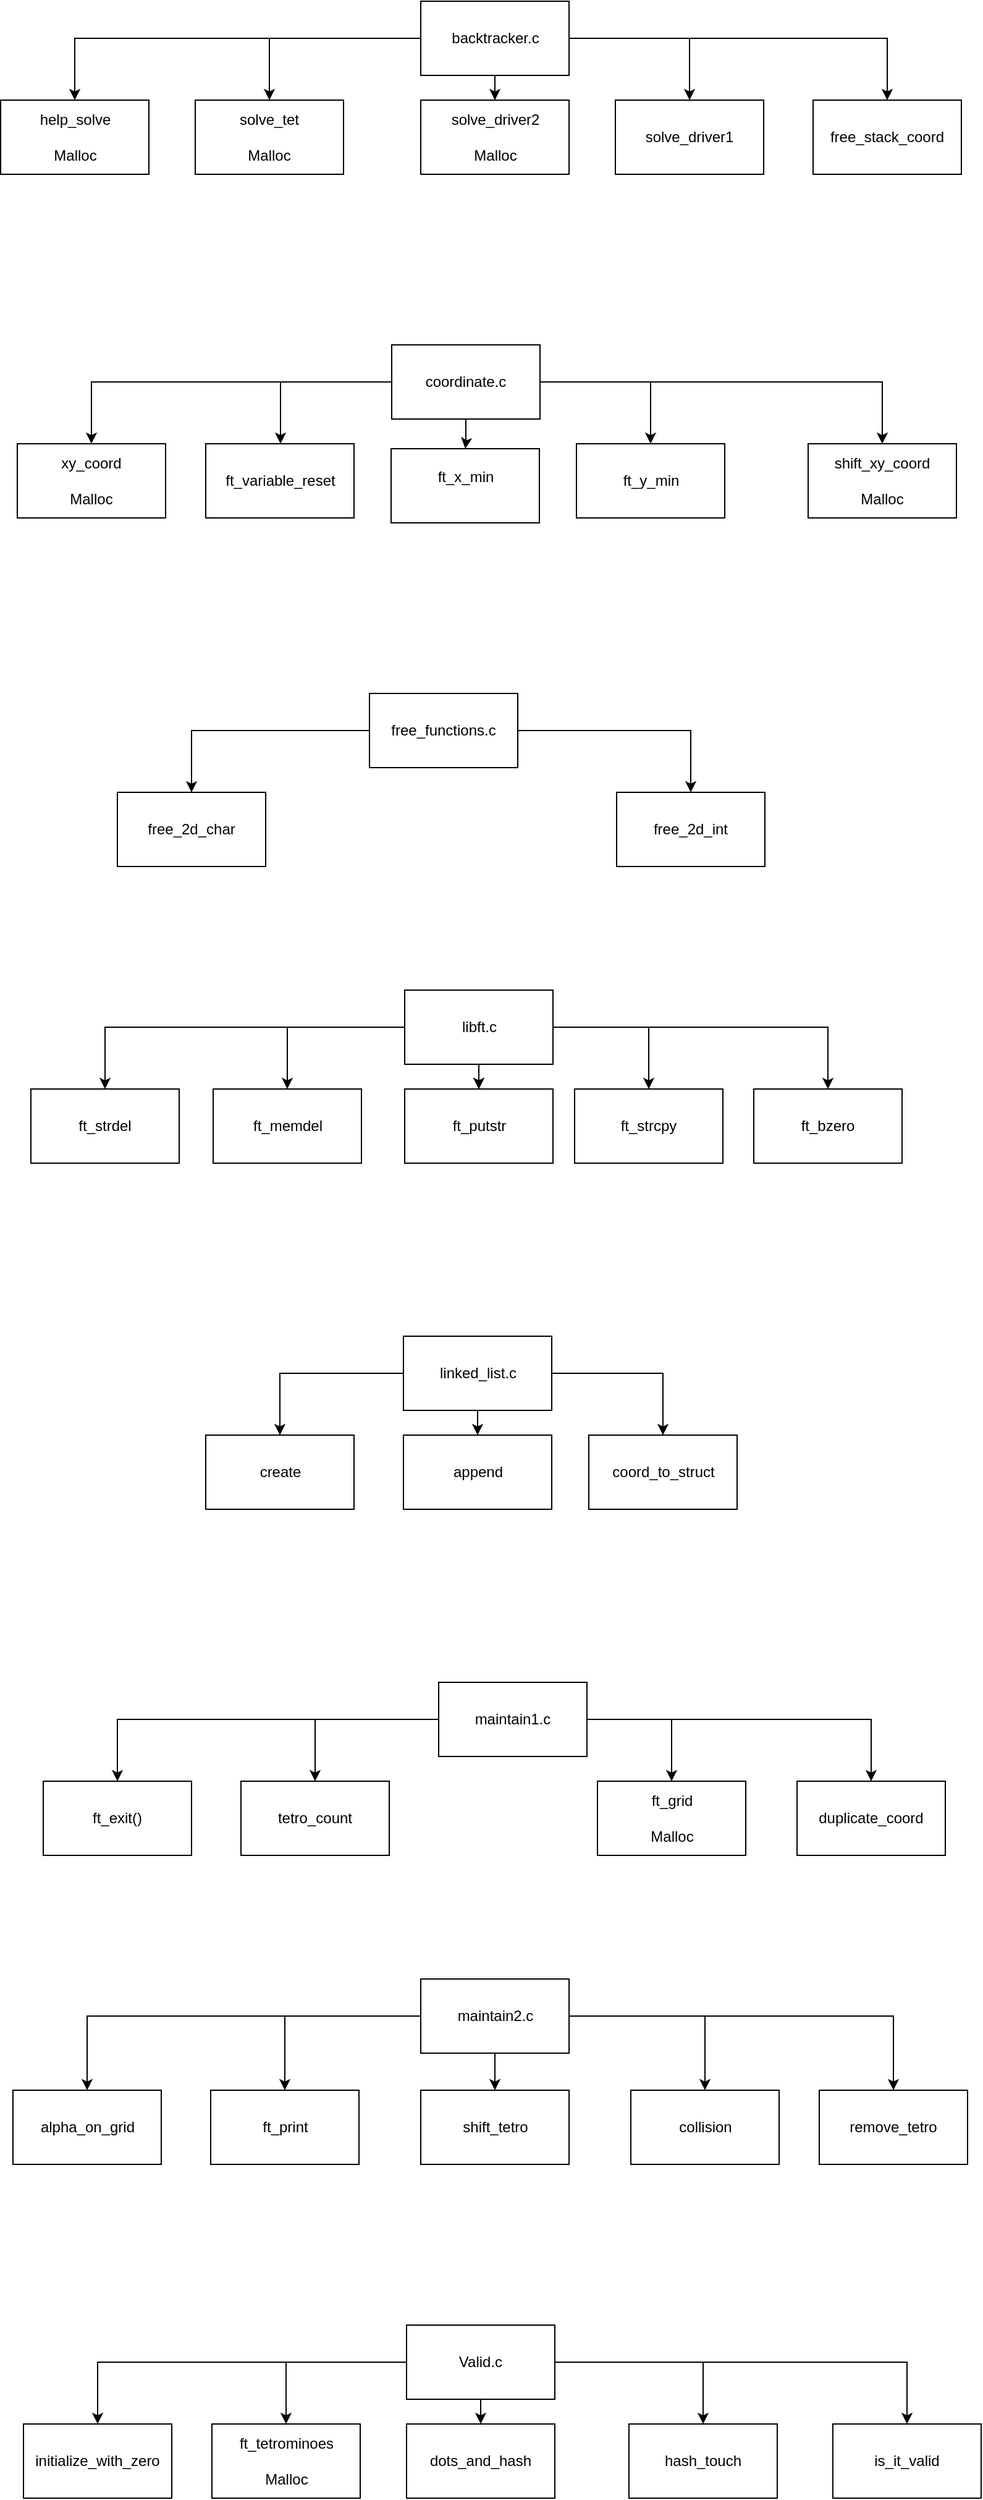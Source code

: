<mxfile version="10.6.8" type="device"><diagram id="PKKBUAUselP85KYH1v0S" name="Page-1"><mxGraphModel dx="1133" dy="1966" grid="1" gridSize="10" guides="1" tooltips="1" connect="1" arrows="1" fold="1" page="1" pageScale="1" pageWidth="850" pageHeight="1100" math="0" shadow="0"><root><mxCell id="0"/><mxCell id="1" parent="0"/><mxCell id="gvB-mE0Pawg7b4aRC4oo-12" value="" style="edgeStyle=orthogonalEdgeStyle;rounded=0;orthogonalLoop=1;jettySize=auto;html=1;" parent="1" source="gvB-mE0Pawg7b4aRC4oo-1" target="gvB-mE0Pawg7b4aRC4oo-11" edge="1"><mxGeometry relative="1" as="geometry"/></mxCell><mxCell id="gvB-mE0Pawg7b4aRC4oo-14" value="" style="edgeStyle=orthogonalEdgeStyle;rounded=0;orthogonalLoop=1;jettySize=auto;html=1;" parent="1" source="gvB-mE0Pawg7b4aRC4oo-1" target="gvB-mE0Pawg7b4aRC4oo-13" edge="1"><mxGeometry relative="1" as="geometry"/></mxCell><mxCell id="gvB-mE0Pawg7b4aRC4oo-19" value="" style="edgeStyle=orthogonalEdgeStyle;rounded=0;orthogonalLoop=1;jettySize=auto;html=1;" parent="1" source="gvB-mE0Pawg7b4aRC4oo-1" target="gvB-mE0Pawg7b4aRC4oo-18" edge="1"><mxGeometry relative="1" as="geometry"/></mxCell><mxCell id="gvB-mE0Pawg7b4aRC4oo-21" value="" style="edgeStyle=orthogonalEdgeStyle;rounded=0;orthogonalLoop=1;jettySize=auto;html=1;" parent="1" source="gvB-mE0Pawg7b4aRC4oo-1" target="gvB-mE0Pawg7b4aRC4oo-20" edge="1"><mxGeometry relative="1" as="geometry"/></mxCell><mxCell id="gvB-mE0Pawg7b4aRC4oo-94" value="" style="edgeStyle=orthogonalEdgeStyle;rounded=0;orthogonalLoop=1;jettySize=auto;html=1;" parent="1" source="gvB-mE0Pawg7b4aRC4oo-1" target="gvB-mE0Pawg7b4aRC4oo-93" edge="1"><mxGeometry relative="1" as="geometry"/></mxCell><mxCell id="gvB-mE0Pawg7b4aRC4oo-1" value="Valid.c&lt;br&gt;" style="rounded=0;whiteSpace=wrap;html=1;" parent="1" vertex="1"><mxGeometry x="354" y="840" width="120" height="60" as="geometry"/></mxCell><mxCell id="gvB-mE0Pawg7b4aRC4oo-93" value="initialize_with_zero&lt;br&gt;" style="rounded=0;whiteSpace=wrap;html=1;" parent="1" vertex="1"><mxGeometry x="44" y="920" width="120" height="60" as="geometry"/></mxCell><mxCell id="gvB-mE0Pawg7b4aRC4oo-20" value="is_it_valid&lt;br&gt;" style="rounded=0;whiteSpace=wrap;html=1;" parent="1" vertex="1"><mxGeometry x="699" y="920" width="120" height="60" as="geometry"/></mxCell><mxCell id="gvB-mE0Pawg7b4aRC4oo-18" value="hash_touch&lt;br&gt;" style="rounded=0;whiteSpace=wrap;html=1;" parent="1" vertex="1"><mxGeometry x="534" y="920" width="120" height="60" as="geometry"/></mxCell><mxCell id="gvB-mE0Pawg7b4aRC4oo-13" value="dots_and_hash&lt;br&gt;" style="rounded=0;whiteSpace=wrap;html=1;" parent="1" vertex="1"><mxGeometry x="354" y="920" width="120" height="60" as="geometry"/></mxCell><mxCell id="gvB-mE0Pawg7b4aRC4oo-11" value="ft_tetrominoes&lt;br&gt;&lt;br&gt;Malloc&lt;br&gt;" style="rounded=0;whiteSpace=wrap;html=1;" parent="1" vertex="1"><mxGeometry x="196.5" y="920" width="120" height="60" as="geometry"/></mxCell><mxCell id="gvB-mE0Pawg7b4aRC4oo-36" value="" style="edgeStyle=orthogonalEdgeStyle;rounded=0;orthogonalLoop=1;jettySize=auto;html=1;" parent="1" source="gvB-mE0Pawg7b4aRC4oo-28" target="gvB-mE0Pawg7b4aRC4oo-35" edge="1"><mxGeometry relative="1" as="geometry"/></mxCell><mxCell id="gvB-mE0Pawg7b4aRC4oo-40" value="" style="edgeStyle=orthogonalEdgeStyle;rounded=0;orthogonalLoop=1;jettySize=auto;html=1;" parent="1" source="gvB-mE0Pawg7b4aRC4oo-28" target="gvB-mE0Pawg7b4aRC4oo-39" edge="1"><mxGeometry relative="1" as="geometry"><Array as="points"><mxPoint x="252" y="-732"/></Array></mxGeometry></mxCell><mxCell id="gvB-mE0Pawg7b4aRC4oo-92" value="" style="edgeStyle=orthogonalEdgeStyle;rounded=0;orthogonalLoop=1;jettySize=auto;html=1;" parent="1" source="gvB-mE0Pawg7b4aRC4oo-28" target="gvB-mE0Pawg7b4aRC4oo-91" edge="1"><mxGeometry relative="1" as="geometry"/></mxCell><mxCell id="4g33AsMaJUq3OoqJWtwF-3" value="" style="edgeStyle=orthogonalEdgeStyle;rounded=0;orthogonalLoop=1;jettySize=auto;html=1;" edge="1" parent="1" source="gvB-mE0Pawg7b4aRC4oo-28" target="4g33AsMaJUq3OoqJWtwF-2"><mxGeometry relative="1" as="geometry"/></mxCell><mxCell id="4g33AsMaJUq3OoqJWtwF-9" value="" style="edgeStyle=orthogonalEdgeStyle;rounded=0;orthogonalLoop=1;jettySize=auto;html=1;" edge="1" parent="1" source="gvB-mE0Pawg7b4aRC4oo-28" target="gvB-mE0Pawg7b4aRC4oo-41"><mxGeometry relative="1" as="geometry"/></mxCell><mxCell id="gvB-mE0Pawg7b4aRC4oo-28" value="coordinate.c&lt;br&gt;" style="rounded=0;whiteSpace=wrap;html=1;" parent="1" vertex="1"><mxGeometry x="342" y="-762" width="120" height="60" as="geometry"/></mxCell><mxCell id="4g33AsMaJUq3OoqJWtwF-2" value="ft_y_min&lt;br&gt;" style="rounded=0;whiteSpace=wrap;html=1;" vertex="1" parent="1"><mxGeometry x="491.5" y="-682" width="120" height="60" as="geometry"/></mxCell><mxCell id="gvB-mE0Pawg7b4aRC4oo-91" value="xy_coord&lt;br&gt;&lt;br&gt;Malloc&lt;br&gt;" style="rounded=0;whiteSpace=wrap;html=1;" parent="1" vertex="1"><mxGeometry x="39" y="-682" width="120" height="60" as="geometry"/></mxCell><mxCell id="gvB-mE0Pawg7b4aRC4oo-41" value="ft_x_min&lt;br&gt;&lt;br&gt;" style="rounded=0;whiteSpace=wrap;html=1;" parent="1" vertex="1"><mxGeometry x="341.5" y="-678" width="120" height="60" as="geometry"/></mxCell><mxCell id="gvB-mE0Pawg7b4aRC4oo-39" value="ft_variable_reset&lt;br&gt;" style="rounded=0;whiteSpace=wrap;html=1;" parent="1" vertex="1"><mxGeometry x="191.5" y="-682" width="120" height="60" as="geometry"/></mxCell><mxCell id="gvB-mE0Pawg7b4aRC4oo-35" value="shift_xy_coord&lt;br&gt;&lt;br&gt;Malloc&lt;br&gt;" style="rounded=0;whiteSpace=wrap;html=1;" parent="1" vertex="1"><mxGeometry x="679" y="-682" width="120" height="60" as="geometry"/></mxCell><mxCell id="gvB-mE0Pawg7b4aRC4oo-45" value="" style="edgeStyle=orthogonalEdgeStyle;rounded=0;orthogonalLoop=1;jettySize=auto;html=1;" parent="1" source="gvB-mE0Pawg7b4aRC4oo-43" target="gvB-mE0Pawg7b4aRC4oo-44" edge="1"><mxGeometry relative="1" as="geometry"/></mxCell><mxCell id="gvB-mE0Pawg7b4aRC4oo-47" value="" style="edgeStyle=orthogonalEdgeStyle;rounded=0;orthogonalLoop=1;jettySize=auto;html=1;" parent="1" source="gvB-mE0Pawg7b4aRC4oo-43" target="gvB-mE0Pawg7b4aRC4oo-46" edge="1"><mxGeometry relative="1" as="geometry"/></mxCell><mxCell id="gvB-mE0Pawg7b4aRC4oo-51" value="" style="edgeStyle=orthogonalEdgeStyle;rounded=0;orthogonalLoop=1;jettySize=auto;html=1;" parent="1" source="gvB-mE0Pawg7b4aRC4oo-43" target="gvB-mE0Pawg7b4aRC4oo-50" edge="1"><mxGeometry relative="1" as="geometry"/></mxCell><mxCell id="gvB-mE0Pawg7b4aRC4oo-53" value="" style="edgeStyle=orthogonalEdgeStyle;rounded=0;orthogonalLoop=1;jettySize=auto;html=1;" parent="1" source="gvB-mE0Pawg7b4aRC4oo-43" target="gvB-mE0Pawg7b4aRC4oo-52" edge="1"><mxGeometry relative="1" as="geometry"/></mxCell><mxCell id="gvB-mE0Pawg7b4aRC4oo-43" value="maintain1.c&lt;br&gt;" style="rounded=0;whiteSpace=wrap;html=1;" parent="1" vertex="1"><mxGeometry x="380" y="320" width="120" height="60" as="geometry"/></mxCell><mxCell id="gvB-mE0Pawg7b4aRC4oo-52" value="tetro_count&lt;br&gt;" style="rounded=0;whiteSpace=wrap;html=1;" parent="1" vertex="1"><mxGeometry x="220" y="400" width="120" height="60" as="geometry"/></mxCell><mxCell id="gvB-mE0Pawg7b4aRC4oo-50" value="duplicate_coord&lt;br&gt;" style="rounded=0;whiteSpace=wrap;html=1;" parent="1" vertex="1"><mxGeometry x="670" y="400" width="120" height="60" as="geometry"/></mxCell><mxCell id="gvB-mE0Pawg7b4aRC4oo-46" value="ft_grid&lt;br&gt;&lt;br&gt;Malloc&lt;br&gt;" style="rounded=0;whiteSpace=wrap;html=1;" parent="1" vertex="1"><mxGeometry x="508.5" y="400" width="120" height="60" as="geometry"/></mxCell><mxCell id="JCXjdOXEdMCHFT8yoCdC-1" style="edgeStyle=orthogonalEdgeStyle;rounded=0;orthogonalLoop=1;jettySize=auto;html=1;exitX=0.5;exitY=0;exitDx=0;exitDy=0;" parent="1" source="gvB-mE0Pawg7b4aRC4oo-44" edge="1"><mxGeometry relative="1" as="geometry"><mxPoint x="120.5" y="430" as="targetPoint"/></mxGeometry></mxCell><mxCell id="gvB-mE0Pawg7b4aRC4oo-44" value="ft_exit()&lt;br&gt;" style="rounded=0;whiteSpace=wrap;html=1;" parent="1" vertex="1"><mxGeometry x="60" y="400" width="120" height="60" as="geometry"/></mxCell><mxCell id="gvB-mE0Pawg7b4aRC4oo-56" value="" style="edgeStyle=orthogonalEdgeStyle;rounded=0;orthogonalLoop=1;jettySize=auto;html=1;" parent="1" source="gvB-mE0Pawg7b4aRC4oo-54" target="gvB-mE0Pawg7b4aRC4oo-55" edge="1"><mxGeometry relative="1" as="geometry"/></mxCell><mxCell id="gvB-mE0Pawg7b4aRC4oo-58" value="" style="edgeStyle=orthogonalEdgeStyle;rounded=0;orthogonalLoop=1;jettySize=auto;html=1;" parent="1" source="gvB-mE0Pawg7b4aRC4oo-54" target="gvB-mE0Pawg7b4aRC4oo-57" edge="1"><mxGeometry relative="1" as="geometry"/></mxCell><mxCell id="gvB-mE0Pawg7b4aRC4oo-60" value="" style="edgeStyle=orthogonalEdgeStyle;rounded=0;orthogonalLoop=1;jettySize=auto;html=1;" parent="1" source="gvB-mE0Pawg7b4aRC4oo-54" target="gvB-mE0Pawg7b4aRC4oo-59" edge="1"><mxGeometry relative="1" as="geometry"/></mxCell><mxCell id="gvB-mE0Pawg7b4aRC4oo-62" value="" style="edgeStyle=orthogonalEdgeStyle;rounded=0;orthogonalLoop=1;jettySize=auto;html=1;" parent="1" source="gvB-mE0Pawg7b4aRC4oo-54" target="gvB-mE0Pawg7b4aRC4oo-61" edge="1"><mxGeometry relative="1" as="geometry"/></mxCell><mxCell id="gvB-mE0Pawg7b4aRC4oo-64" value="" style="edgeStyle=orthogonalEdgeStyle;rounded=0;orthogonalLoop=1;jettySize=auto;html=1;" parent="1" source="gvB-mE0Pawg7b4aRC4oo-54" target="gvB-mE0Pawg7b4aRC4oo-63" edge="1"><mxGeometry relative="1" as="geometry"/></mxCell><mxCell id="gvB-mE0Pawg7b4aRC4oo-54" value="maintain2.c" style="rounded=0;whiteSpace=wrap;html=1;" parent="1" vertex="1"><mxGeometry x="365.5" y="560" width="120" height="60" as="geometry"/></mxCell><mxCell id="gvB-mE0Pawg7b4aRC4oo-63" value="remove_tetro" style="rounded=0;whiteSpace=wrap;html=1;" parent="1" vertex="1"><mxGeometry x="688" y="650" width="120" height="60" as="geometry"/></mxCell><mxCell id="gvB-mE0Pawg7b4aRC4oo-61" value="collision" style="rounded=0;whiteSpace=wrap;html=1;" parent="1" vertex="1"><mxGeometry x="535.5" y="650" width="120" height="60" as="geometry"/></mxCell><mxCell id="gvB-mE0Pawg7b4aRC4oo-59" value="shift_tetro" style="rounded=0;whiteSpace=wrap;html=1;" parent="1" vertex="1"><mxGeometry x="365.5" y="650" width="120" height="60" as="geometry"/></mxCell><mxCell id="gvB-mE0Pawg7b4aRC4oo-57" value="ft_print" style="rounded=0;whiteSpace=wrap;html=1;" parent="1" vertex="1"><mxGeometry x="195.5" y="650" width="120" height="60" as="geometry"/></mxCell><mxCell id="gvB-mE0Pawg7b4aRC4oo-55" value="alpha_on_grid" style="rounded=0;whiteSpace=wrap;html=1;" parent="1" vertex="1"><mxGeometry x="35.5" y="650" width="120" height="60" as="geometry"/></mxCell><mxCell id="gvB-mE0Pawg7b4aRC4oo-67" value="" style="edgeStyle=orthogonalEdgeStyle;rounded=0;orthogonalLoop=1;jettySize=auto;html=1;" parent="1" source="gvB-mE0Pawg7b4aRC4oo-65" target="gvB-mE0Pawg7b4aRC4oo-66" edge="1"><mxGeometry relative="1" as="geometry"/></mxCell><mxCell id="gvB-mE0Pawg7b4aRC4oo-69" value="" style="edgeStyle=orthogonalEdgeStyle;rounded=0;orthogonalLoop=1;jettySize=auto;html=1;" parent="1" source="gvB-mE0Pawg7b4aRC4oo-65" target="gvB-mE0Pawg7b4aRC4oo-68" edge="1"><mxGeometry relative="1" as="geometry"/></mxCell><mxCell id="gvB-mE0Pawg7b4aRC4oo-71" value="" style="edgeStyle=orthogonalEdgeStyle;rounded=0;orthogonalLoop=1;jettySize=auto;html=1;" parent="1" source="gvB-mE0Pawg7b4aRC4oo-65" target="gvB-mE0Pawg7b4aRC4oo-70" edge="1"><mxGeometry relative="1" as="geometry"/></mxCell><mxCell id="gvB-mE0Pawg7b4aRC4oo-65" value="linked_list.c" style="rounded=0;whiteSpace=wrap;html=1;" parent="1" vertex="1"><mxGeometry x="351.5" y="40" width="120" height="60" as="geometry"/></mxCell><mxCell id="gvB-mE0Pawg7b4aRC4oo-70" value="coord_to_struct" style="rounded=0;whiteSpace=wrap;html=1;" parent="1" vertex="1"><mxGeometry x="501.5" y="120" width="120" height="60" as="geometry"/></mxCell><mxCell id="gvB-mE0Pawg7b4aRC4oo-68" value="append" style="rounded=0;whiteSpace=wrap;html=1;" parent="1" vertex="1"><mxGeometry x="351.5" y="120" width="120" height="60" as="geometry"/></mxCell><mxCell id="gvB-mE0Pawg7b4aRC4oo-66" value="create" style="rounded=0;whiteSpace=wrap;html=1;" parent="1" vertex="1"><mxGeometry x="191.5" y="120" width="120" height="60" as="geometry"/></mxCell><mxCell id="gvB-mE0Pawg7b4aRC4oo-74" value="" style="edgeStyle=orthogonalEdgeStyle;rounded=0;orthogonalLoop=1;jettySize=auto;html=1;" parent="1" source="gvB-mE0Pawg7b4aRC4oo-72" target="gvB-mE0Pawg7b4aRC4oo-73" edge="1"><mxGeometry relative="1" as="geometry"/></mxCell><mxCell id="gvB-mE0Pawg7b4aRC4oo-76" value="" style="edgeStyle=orthogonalEdgeStyle;rounded=0;orthogonalLoop=1;jettySize=auto;html=1;" parent="1" source="gvB-mE0Pawg7b4aRC4oo-72" target="gvB-mE0Pawg7b4aRC4oo-75" edge="1"><mxGeometry relative="1" as="geometry"/></mxCell><mxCell id="gvB-mE0Pawg7b4aRC4oo-78" value="" style="edgeStyle=orthogonalEdgeStyle;rounded=0;orthogonalLoop=1;jettySize=auto;html=1;" parent="1" source="gvB-mE0Pawg7b4aRC4oo-72" target="gvB-mE0Pawg7b4aRC4oo-77" edge="1"><mxGeometry relative="1" as="geometry"/></mxCell><mxCell id="gvB-mE0Pawg7b4aRC4oo-80" value="" style="edgeStyle=orthogonalEdgeStyle;rounded=0;orthogonalLoop=1;jettySize=auto;html=1;" parent="1" source="gvB-mE0Pawg7b4aRC4oo-72" target="gvB-mE0Pawg7b4aRC4oo-79" edge="1"><mxGeometry relative="1" as="geometry"/></mxCell><mxCell id="gvB-mE0Pawg7b4aRC4oo-82" value="" style="edgeStyle=orthogonalEdgeStyle;rounded=0;orthogonalLoop=1;jettySize=auto;html=1;" parent="1" source="gvB-mE0Pawg7b4aRC4oo-72" target="gvB-mE0Pawg7b4aRC4oo-81" edge="1"><mxGeometry relative="1" as="geometry"/></mxCell><mxCell id="gvB-mE0Pawg7b4aRC4oo-72" value="backtracker.c" style="rounded=0;whiteSpace=wrap;html=1;" parent="1" vertex="1"><mxGeometry x="365.5" y="-1040" width="120" height="60" as="geometry"/></mxCell><mxCell id="gvB-mE0Pawg7b4aRC4oo-81" value="free_stack_coord" style="rounded=0;whiteSpace=wrap;html=1;" parent="1" vertex="1"><mxGeometry x="683" y="-960" width="120" height="60" as="geometry"/></mxCell><mxCell id="gvB-mE0Pawg7b4aRC4oo-79" value="solve_driver1" style="rounded=0;whiteSpace=wrap;html=1;" parent="1" vertex="1"><mxGeometry x="523" y="-960" width="120" height="60" as="geometry"/></mxCell><mxCell id="gvB-mE0Pawg7b4aRC4oo-77" value="solve_driver2&lt;br&gt;&lt;br&gt;Malloc&lt;br&gt;" style="rounded=0;whiteSpace=wrap;html=1;" parent="1" vertex="1"><mxGeometry x="365.5" y="-960" width="120" height="60" as="geometry"/></mxCell><mxCell id="gvB-mE0Pawg7b4aRC4oo-75" value="solve_tet&lt;br&gt;&lt;br&gt;Malloc&lt;br&gt;" style="rounded=0;whiteSpace=wrap;html=1;" parent="1" vertex="1"><mxGeometry x="183" y="-960" width="120" height="60" as="geometry"/></mxCell><mxCell id="gvB-mE0Pawg7b4aRC4oo-73" value="help_solve&lt;br&gt;&lt;br&gt;Malloc&lt;br&gt;" style="rounded=0;whiteSpace=wrap;html=1;" parent="1" vertex="1"><mxGeometry x="25.5" y="-960" width="120" height="60" as="geometry"/></mxCell><mxCell id="gvB-mE0Pawg7b4aRC4oo-85" value="" style="edgeStyle=orthogonalEdgeStyle;rounded=0;orthogonalLoop=1;jettySize=auto;html=1;" parent="1" source="gvB-mE0Pawg7b4aRC4oo-83" target="gvB-mE0Pawg7b4aRC4oo-84" edge="1"><mxGeometry relative="1" as="geometry"/></mxCell><mxCell id="gvB-mE0Pawg7b4aRC4oo-87" value="" style="edgeStyle=orthogonalEdgeStyle;rounded=0;orthogonalLoop=1;jettySize=auto;html=1;" parent="1" source="gvB-mE0Pawg7b4aRC4oo-83" target="gvB-mE0Pawg7b4aRC4oo-86" edge="1"><mxGeometry relative="1" as="geometry"/></mxCell><mxCell id="gvB-mE0Pawg7b4aRC4oo-89" value="" style="edgeStyle=orthogonalEdgeStyle;rounded=0;orthogonalLoop=1;jettySize=auto;html=1;" parent="1" source="gvB-mE0Pawg7b4aRC4oo-83" target="gvB-mE0Pawg7b4aRC4oo-88" edge="1"><mxGeometry relative="1" as="geometry"/></mxCell><mxCell id="y9mz-eRJtVoqhEflhc3i-3" value="" style="edgeStyle=orthogonalEdgeStyle;rounded=0;orthogonalLoop=1;jettySize=auto;html=1;" parent="1" source="gvB-mE0Pawg7b4aRC4oo-83" target="y9mz-eRJtVoqhEflhc3i-2" edge="1"><mxGeometry relative="1" as="geometry"/></mxCell><mxCell id="y9mz-eRJtVoqhEflhc3i-5" value="" style="edgeStyle=orthogonalEdgeStyle;rounded=0;orthogonalLoop=1;jettySize=auto;html=1;exitX=1;exitY=0.75;exitDx=0;exitDy=0;" parent="1" source="gvB-mE0Pawg7b4aRC4oo-83" target="y9mz-eRJtVoqhEflhc3i-4" edge="1"><mxGeometry relative="1" as="geometry"><Array as="points"><mxPoint x="473" y="-210"/><mxPoint x="550" y="-210"/></Array></mxGeometry></mxCell><mxCell id="gvB-mE0Pawg7b4aRC4oo-83" value="libft.c" style="rounded=0;whiteSpace=wrap;html=1;" parent="1" vertex="1"><mxGeometry x="352.5" y="-240" width="120" height="60" as="geometry"/></mxCell><mxCell id="y9mz-eRJtVoqhEflhc3i-4" value="ft_strcpy" style="rounded=0;whiteSpace=wrap;html=1;" parent="1" vertex="1"><mxGeometry x="490" y="-160" width="120" height="60" as="geometry"/></mxCell><mxCell id="y9mz-eRJtVoqhEflhc3i-2" value="ft_bzero" style="rounded=0;whiteSpace=wrap;html=1;" parent="1" vertex="1"><mxGeometry x="635" y="-160" width="120" height="60" as="geometry"/></mxCell><mxCell id="gvB-mE0Pawg7b4aRC4oo-86" value="ft_memdel" style="rounded=0;whiteSpace=wrap;html=1;" parent="1" vertex="1"><mxGeometry x="197.5" y="-160" width="120" height="60" as="geometry"/></mxCell><mxCell id="gvB-mE0Pawg7b4aRC4oo-84" value="ft_strdel" style="rounded=0;whiteSpace=wrap;html=1;" parent="1" vertex="1"><mxGeometry x="50" y="-160" width="120" height="60" as="geometry"/></mxCell><mxCell id="gvB-mE0Pawg7b4aRC4oo-88" value="ft_putstr" style="rounded=0;whiteSpace=wrap;html=1;" parent="1" vertex="1"><mxGeometry x="352.5" y="-160" width="120" height="60" as="geometry"/></mxCell><mxCell id="y9mz-eRJtVoqhEflhc3i-6" value="" style="edgeStyle=orthogonalEdgeStyle;rounded=0;orthogonalLoop=1;jettySize=auto;html=1;" parent="1" source="gvB-mE0Pawg7b4aRC4oo-83" target="gvB-mE0Pawg7b4aRC4oo-88" edge="1"><mxGeometry relative="1" as="geometry"><mxPoint x="413" y="-180" as="sourcePoint"/><mxPoint x="445" y="-80" as="targetPoint"/></mxGeometry></mxCell><mxCell id="4g33AsMaJUq3OoqJWtwF-14" value="" style="edgeStyle=orthogonalEdgeStyle;rounded=0;orthogonalLoop=1;jettySize=auto;html=1;" edge="1" parent="1" source="4g33AsMaJUq3OoqJWtwF-12" target="4g33AsMaJUq3OoqJWtwF-13"><mxGeometry relative="1" as="geometry"/></mxCell><mxCell id="4g33AsMaJUq3OoqJWtwF-16" value="" style="edgeStyle=orthogonalEdgeStyle;rounded=0;orthogonalLoop=1;jettySize=auto;html=1;" edge="1" parent="1" source="4g33AsMaJUq3OoqJWtwF-12" target="4g33AsMaJUq3OoqJWtwF-15"><mxGeometry relative="1" as="geometry"/></mxCell><mxCell id="4g33AsMaJUq3OoqJWtwF-12" value="free_functions.c" style="rounded=0;whiteSpace=wrap;html=1;" vertex="1" parent="1"><mxGeometry x="324" y="-480" width="120" height="60" as="geometry"/></mxCell><mxCell id="4g33AsMaJUq3OoqJWtwF-15" value="free_2d_int" style="rounded=0;whiteSpace=wrap;html=1;" vertex="1" parent="1"><mxGeometry x="524" y="-400" width="120" height="60" as="geometry"/></mxCell><mxCell id="4g33AsMaJUq3OoqJWtwF-13" value="free_2d_char" style="rounded=0;whiteSpace=wrap;html=1;" vertex="1" parent="1"><mxGeometry x="120" y="-400" width="120" height="60" as="geometry"/></mxCell></root></mxGraphModel></diagram></mxfile>